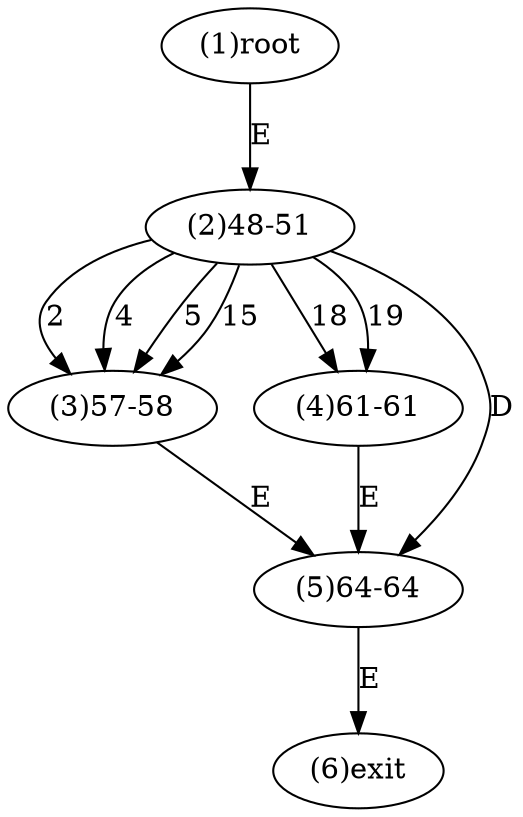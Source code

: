 digraph "" { 
1[ label="(1)root"];
2[ label="(2)48-51"];
3[ label="(3)57-58"];
4[ label="(4)61-61"];
5[ label="(5)64-64"];
6[ label="(6)exit"];
1->2[ label="E"];
2->3[ label="2"];
2->3[ label="4"];
2->3[ label="5"];
2->3[ label="15"];
2->4[ label="18"];
2->4[ label="19"];
2->5[ label="D"];
3->5[ label="E"];
4->5[ label="E"];
5->6[ label="E"];
}